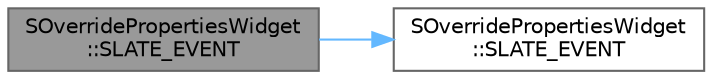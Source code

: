 digraph "SOverridePropertiesWidget::SLATE_EVENT"
{
 // INTERACTIVE_SVG=YES
 // LATEX_PDF_SIZE
  bgcolor="transparent";
  edge [fontname=Helvetica,fontsize=10,labelfontname=Helvetica,labelfontsize=10];
  node [fontname=Helvetica,fontsize=10,shape=box,height=0.2,width=0.4];
  rankdir="LR";
  Node1 [id="Node000001",label="SOverridePropertiesWidget\l::SLATE_EVENT",height=0.2,width=0.4,color="gray40", fillcolor="grey60", style="filled", fontcolor="black",tooltip=" "];
  Node1 -> Node2 [id="edge1_Node000001_Node000002",color="steelblue1",style="solid",tooltip=" "];
  Node2 [id="Node000002",label="SOverridePropertiesWidget\l::SLATE_EVENT",height=0.2,width=0.4,color="grey40", fillcolor="white", style="filled",URL="$d5/ddc/classSOverridePropertiesWidget.html#a68dcccb537553e3ae73ced32f022fa9f",tooltip=" "];
}
